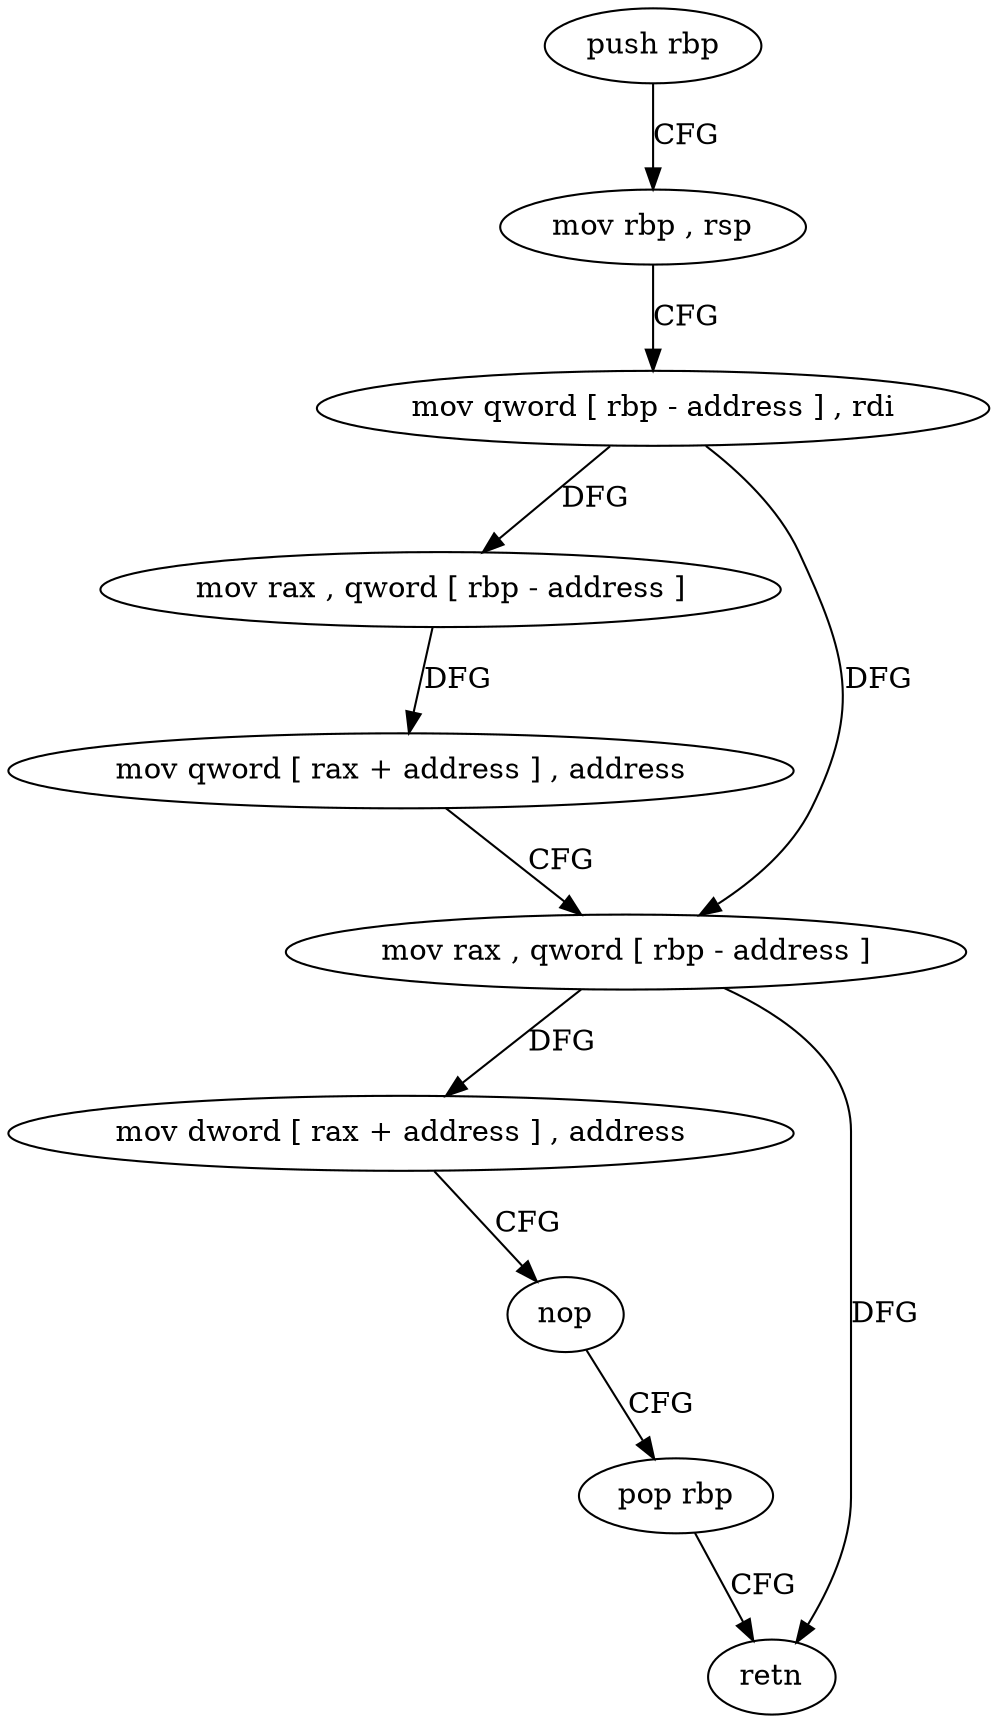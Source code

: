 digraph "func" {
"4492979" [label = "push rbp" ]
"4492980" [label = "mov rbp , rsp" ]
"4492983" [label = "mov qword [ rbp - address ] , rdi" ]
"4492987" [label = "mov rax , qword [ rbp - address ]" ]
"4492991" [label = "mov qword [ rax + address ] , address" ]
"4492999" [label = "mov rax , qword [ rbp - address ]" ]
"4493003" [label = "mov dword [ rax + address ] , address" ]
"4493010" [label = "nop" ]
"4493011" [label = "pop rbp" ]
"4493012" [label = "retn" ]
"4492979" -> "4492980" [ label = "CFG" ]
"4492980" -> "4492983" [ label = "CFG" ]
"4492983" -> "4492987" [ label = "DFG" ]
"4492983" -> "4492999" [ label = "DFG" ]
"4492987" -> "4492991" [ label = "DFG" ]
"4492991" -> "4492999" [ label = "CFG" ]
"4492999" -> "4493003" [ label = "DFG" ]
"4492999" -> "4493012" [ label = "DFG" ]
"4493003" -> "4493010" [ label = "CFG" ]
"4493010" -> "4493011" [ label = "CFG" ]
"4493011" -> "4493012" [ label = "CFG" ]
}
